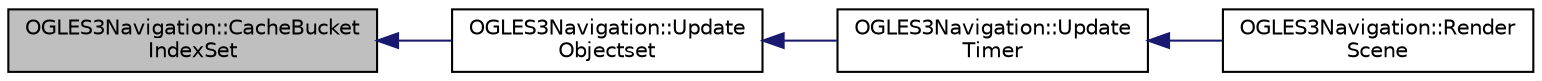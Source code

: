 digraph "OGLES3Navigation::CacheBucketIndexSet"
{
  edge [fontname="Helvetica",fontsize="10",labelfontname="Helvetica",labelfontsize="10"];
  node [fontname="Helvetica",fontsize="10",shape=record];
  rankdir="LR";
  Node1 [label="OGLES3Navigation::CacheBucket\lIndexSet",height=0.2,width=0.4,color="black", fillcolor="grey75", style="filled", fontcolor="black"];
  Node1 -> Node2 [dir="back",color="midnightblue",fontsize="10",style="solid",fontname="Helvetica"];
  Node2 [label="OGLES3Navigation::Update\lObjectset",height=0.2,width=0.4,color="black", fillcolor="white", style="filled",URL="$class_o_g_l_e_s3_navigation.html#a51aa00b672b669b0566ff173de618451"];
  Node2 -> Node3 [dir="back",color="midnightblue",fontsize="10",style="solid",fontname="Helvetica"];
  Node3 [label="OGLES3Navigation::Update\lTimer",height=0.2,width=0.4,color="black", fillcolor="white", style="filled",URL="$class_o_g_l_e_s3_navigation.html#a278e0192e50c73ce8c676df29a90fc2f"];
  Node3 -> Node4 [dir="back",color="midnightblue",fontsize="10",style="solid",fontname="Helvetica"];
  Node4 [label="OGLES3Navigation::Render\lScene",height=0.2,width=0.4,color="black", fillcolor="white", style="filled",URL="$class_o_g_l_e_s3_navigation.html#adc2f329993dc21bfecab7f79b1ebecb6"];
}
